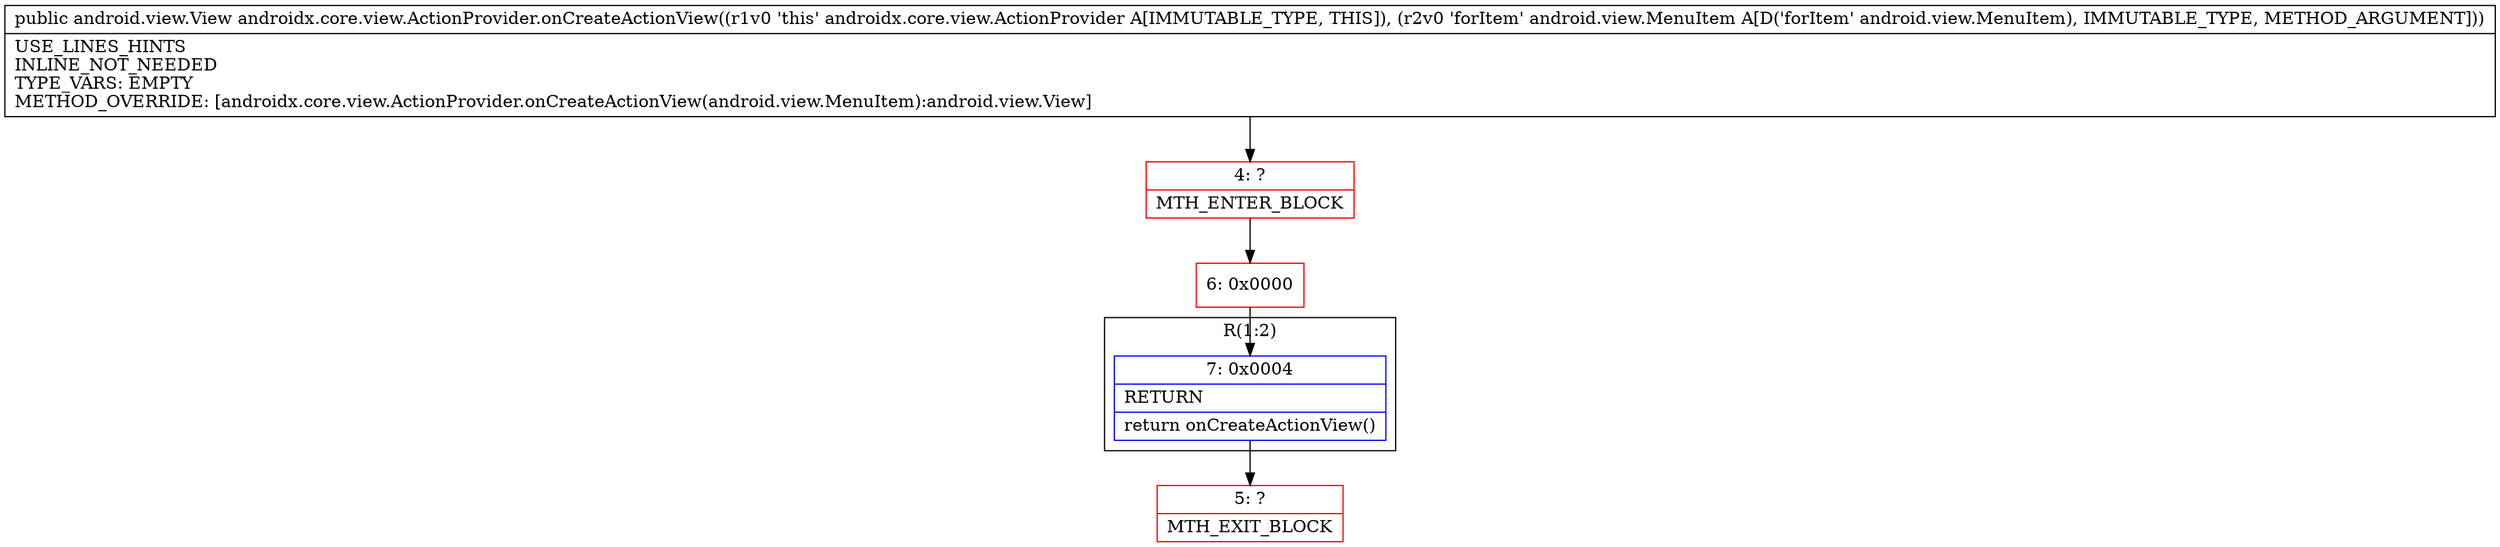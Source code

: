 digraph "CFG forandroidx.core.view.ActionProvider.onCreateActionView(Landroid\/view\/MenuItem;)Landroid\/view\/View;" {
subgraph cluster_Region_2041854528 {
label = "R(1:2)";
node [shape=record,color=blue];
Node_7 [shape=record,label="{7\:\ 0x0004|RETURN\l|return onCreateActionView()\l}"];
}
Node_4 [shape=record,color=red,label="{4\:\ ?|MTH_ENTER_BLOCK\l}"];
Node_6 [shape=record,color=red,label="{6\:\ 0x0000}"];
Node_5 [shape=record,color=red,label="{5\:\ ?|MTH_EXIT_BLOCK\l}"];
MethodNode[shape=record,label="{public android.view.View androidx.core.view.ActionProvider.onCreateActionView((r1v0 'this' androidx.core.view.ActionProvider A[IMMUTABLE_TYPE, THIS]), (r2v0 'forItem' android.view.MenuItem A[D('forItem' android.view.MenuItem), IMMUTABLE_TYPE, METHOD_ARGUMENT]))  | USE_LINES_HINTS\lINLINE_NOT_NEEDED\lTYPE_VARS: EMPTY\lMETHOD_OVERRIDE: [androidx.core.view.ActionProvider.onCreateActionView(android.view.MenuItem):android.view.View]\l}"];
MethodNode -> Node_4;Node_7 -> Node_5;
Node_4 -> Node_6;
Node_6 -> Node_7;
}


